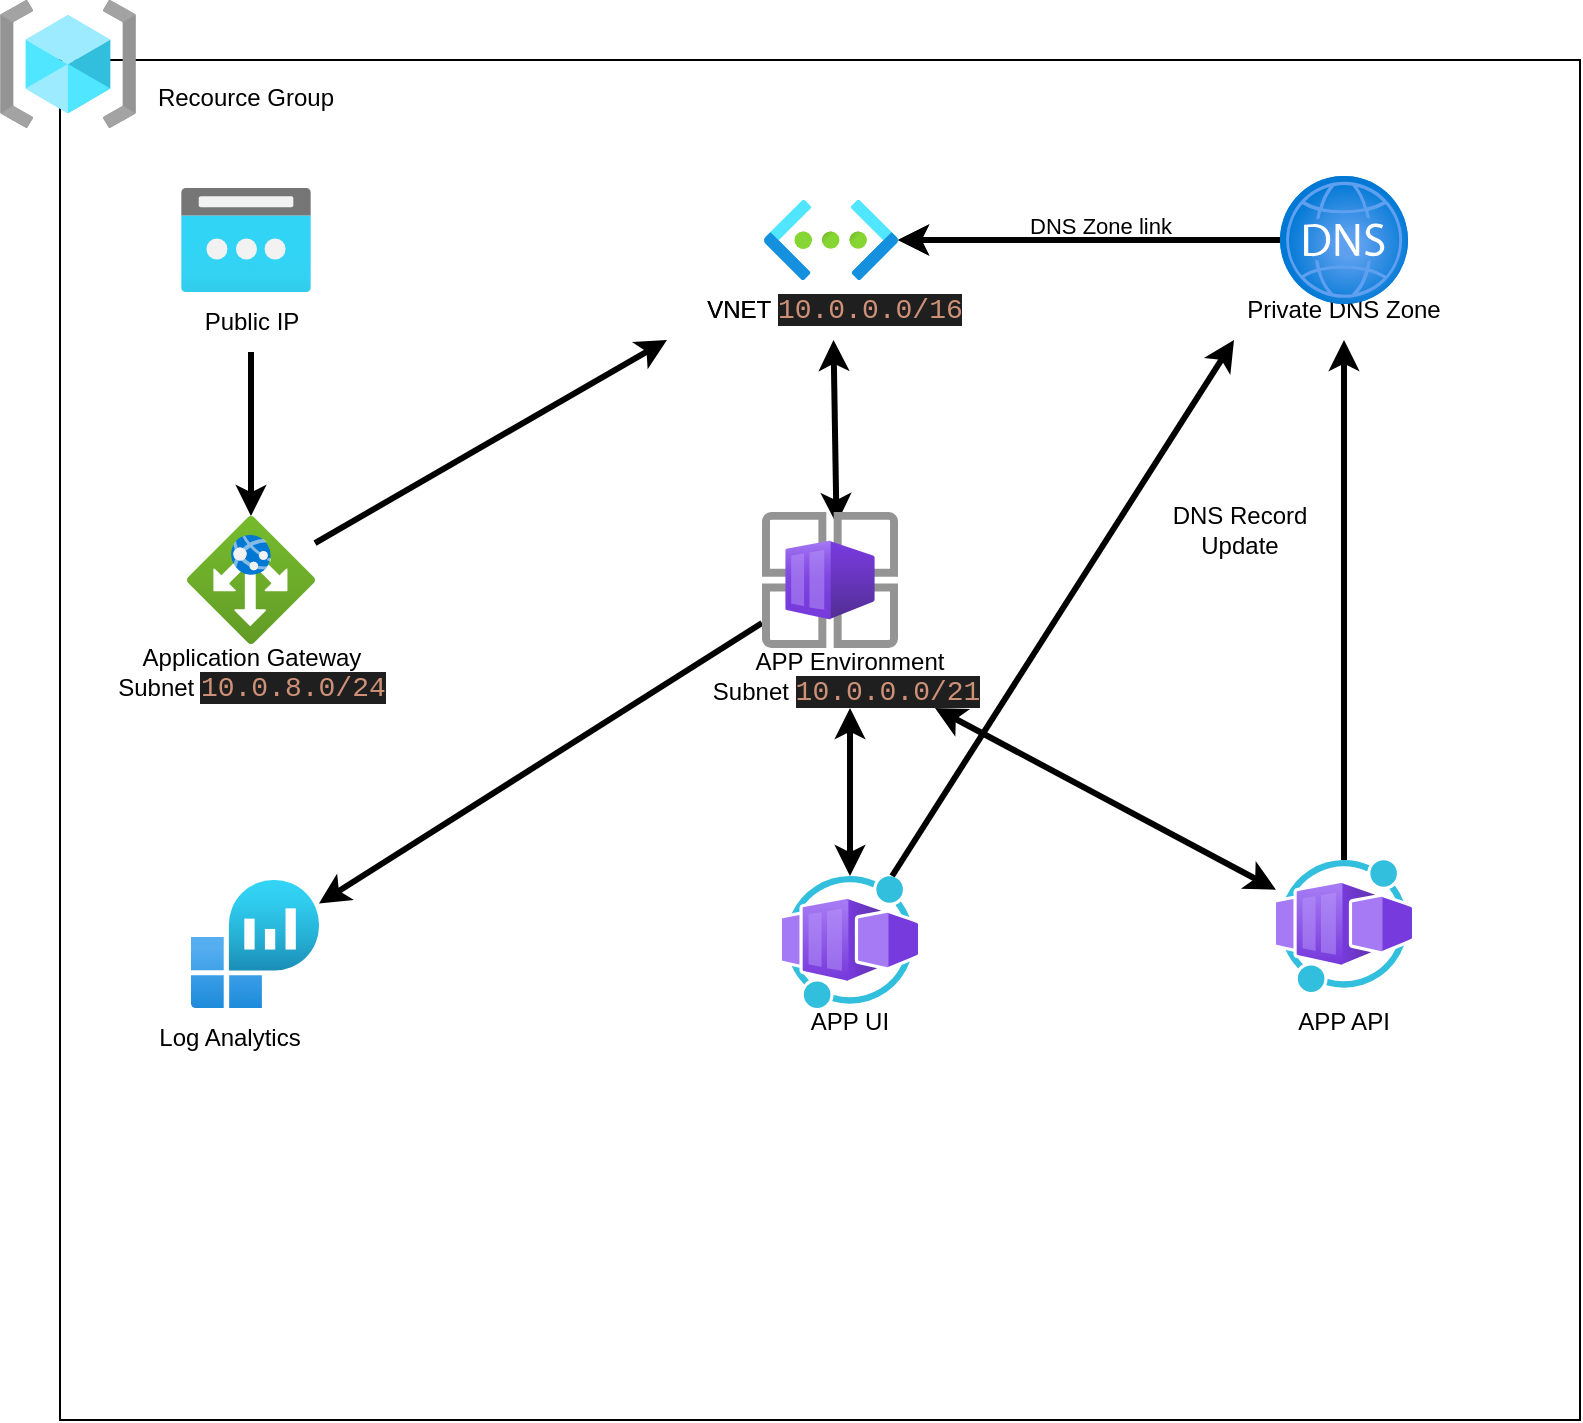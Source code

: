 <mxfile>
    <diagram id="1cY6OjvPbrMT4-AflWbo" name="Page-1">
        <mxGraphModel dx="1239" dy="731" grid="1" gridSize="10" guides="1" tooltips="1" connect="1" arrows="1" fold="1" page="1" pageScale="1" pageWidth="850" pageHeight="1100" math="0" shadow="0">
            <root>
                <mxCell id="0"/>
                <mxCell id="1" parent="0"/>
                <mxCell id="10" value="" style="rounded=0;whiteSpace=wrap;html=1;" vertex="1" parent="1">
                    <mxGeometry x="40" y="40" width="760" height="680" as="geometry"/>
                </mxCell>
                <mxCell id="18" style="edgeStyle=none;html=1;strokeWidth=3;entryX=0;entryY=1;entryDx=0;entryDy=0;" edge="1" parent="1" source="2" target="14">
                    <mxGeometry relative="1" as="geometry"/>
                </mxCell>
                <mxCell id="2" value="" style="aspect=fixed;html=1;points=[];align=center;image;fontSize=12;image=img/lib/azure2/networking/Application_Gateways.svg;" vertex="1" parent="1">
                    <mxGeometry x="103.5" y="268" width="64" height="64" as="geometry"/>
                </mxCell>
                <mxCell id="4" value="" style="aspect=fixed;html=1;points=[];align=center;image;fontSize=12;image=img/lib/azure2/networking/Virtual_Networks.svg;direction=west;" vertex="1" parent="1">
                    <mxGeometry x="392" y="110" width="67" height="40" as="geometry"/>
                </mxCell>
                <mxCell id="38" style="edgeStyle=none;html=1;strokeWidth=3;exitX=0.5;exitY=1;exitDx=0;exitDy=0;" edge="1" parent="1" source="22" target="2">
                    <mxGeometry relative="1" as="geometry"/>
                </mxCell>
                <mxCell id="5" value="" style="aspect=fixed;html=1;points=[];align=center;image;fontSize=12;image=img/lib/azure2/networking/Public_IP_Addresses.svg;" vertex="1" parent="1">
                    <mxGeometry x="100.5" y="104" width="65" height="52" as="geometry"/>
                </mxCell>
                <mxCell id="16" style="edgeStyle=none;html=1;strokeWidth=3;" edge="1" parent="1" source="6" target="4">
                    <mxGeometry relative="1" as="geometry"/>
                </mxCell>
                <mxCell id="17" value="DNS Zone link" style="edgeLabel;html=1;align=center;verticalAlign=middle;resizable=0;points=[];" vertex="1" connectable="0" parent="16">
                    <mxGeometry x="-0.06" y="-7" relative="1" as="geometry">
                        <mxPoint as="offset"/>
                    </mxGeometry>
                </mxCell>
                <mxCell id="6" value="" style="aspect=fixed;html=1;points=[];align=center;image;fontSize=12;image=img/lib/azure2/networking/DNS_Zones.svg;" vertex="1" parent="1">
                    <mxGeometry x="650" y="98" width="64" height="64" as="geometry"/>
                </mxCell>
                <object label="" id="7">
                    <mxCell style="aspect=fixed;html=1;points=[];align=center;image;fontSize=12;image=img/lib/azure2/general/Resource_Groups.svg;" vertex="1" parent="1">
                        <mxGeometry x="10" y="10" width="68" height="64" as="geometry"/>
                    </mxCell>
                </object>
                <mxCell id="21" style="edgeStyle=none;html=1;entryX=0.5;entryY=1;entryDx=0;entryDy=0;strokeWidth=3;startArrow=classic;startFill=1;exitX=0.548;exitY=0.088;exitDx=0;exitDy=0;exitPerimeter=0;" edge="1" parent="1" source="32" target="28">
                    <mxGeometry relative="1" as="geometry">
                        <mxPoint x="578" y="233.333" as="sourcePoint"/>
                    </mxGeometry>
                </mxCell>
                <mxCell id="40" style="edgeStyle=none;html=1;entryX=0.5;entryY=1;entryDx=0;entryDy=0;strokeWidth=3;startArrow=classic;startFill=1;" edge="1" parent="1" source="13" target="20">
                    <mxGeometry relative="1" as="geometry"/>
                </mxCell>
                <mxCell id="51" style="edgeStyle=none;html=1;entryX=0;entryY=1;entryDx=0;entryDy=0;strokeWidth=3;startArrow=none;startFill=0;" edge="1" parent="1" source="13" target="15">
                    <mxGeometry relative="1" as="geometry"/>
                </mxCell>
                <mxCell id="13" value="" style="aspect=fixed;html=1;points=[];align=center;image;fontSize=12;image=img/lib/azure2/other/Worker_Container_App.svg;" vertex="1" parent="1">
                    <mxGeometry x="401" y="448" width="68" height="66" as="geometry"/>
                </mxCell>
                <mxCell id="14" value="VNET&amp;nbsp;&lt;span style=&quot;color: rgb(206, 145, 120); background-color: rgb(31, 31, 31); font-family: Consolas, &amp;quot;Courier New&amp;quot;, monospace; font-size: 14px;&quot;&gt;10.0.0.0/16&lt;/span&gt;" style="text;strokeColor=none;align=center;fillColor=none;html=1;verticalAlign=middle;whiteSpace=wrap;rounded=0;" vertex="1" parent="1">
                    <mxGeometry x="343.5" y="150" width="166.5" height="30" as="geometry"/>
                </mxCell>
                <mxCell id="15" value="Private DNS Zone" style="text;strokeColor=none;align=center;fillColor=none;html=1;verticalAlign=middle;whiteSpace=wrap;rounded=0;" vertex="1" parent="1">
                    <mxGeometry x="627" y="150" width="110" height="30" as="geometry"/>
                </mxCell>
                <mxCell id="19" value="Application Gateway&lt;br&gt;Subnet&amp;nbsp;&lt;span style=&quot;color: rgb(206, 145, 120); background-color: rgb(31, 31, 31); font-family: Consolas, &amp;quot;Courier New&amp;quot;, monospace; font-size: 14px;&quot;&gt;10.0.8.0/24&lt;/span&gt;" style="text;strokeColor=none;align=center;fillColor=none;html=1;verticalAlign=middle;whiteSpace=wrap;rounded=0;" vertex="1" parent="1">
                    <mxGeometry x="65.5" y="332" width="140" height="30" as="geometry"/>
                </mxCell>
                <mxCell id="20" value="APP Environment&lt;br&gt;Subnet&amp;nbsp;&lt;span style=&quot;color: rgb(206, 145, 120); background-color: rgb(31, 31, 31); font-family: Consolas, &amp;quot;Courier New&amp;quot;, monospace; font-size: 14px;&quot;&gt;10.0.0.0/21&lt;/span&gt;&lt;span style=&quot;background-color: initial;&quot;&gt;&amp;nbsp;&lt;/span&gt;" style="text;strokeColor=none;align=center;fillColor=none;html=1;verticalAlign=middle;whiteSpace=wrap;rounded=0;" vertex="1" parent="1">
                    <mxGeometry x="350" y="334" width="170" height="30" as="geometry"/>
                </mxCell>
                <mxCell id="27" value="" style="aspect=fixed;html=1;points=[];align=center;image;fontSize=12;image=img/lib/azure2/networking/Virtual_Networks.svg;direction=west;" vertex="1" parent="1">
                    <mxGeometry x="392" y="110" width="67" height="40" as="geometry"/>
                </mxCell>
                <mxCell id="28" value="VNET&amp;nbsp;&lt;span style=&quot;color: rgb(206, 145, 120); background-color: rgb(31, 31, 31); font-family: Consolas, &amp;quot;Courier New&amp;quot;, monospace; font-size: 14px;&quot;&gt;10.0.0.0/16&lt;/span&gt;" style="text;strokeColor=none;align=center;fillColor=none;html=1;verticalAlign=middle;whiteSpace=wrap;rounded=0;" vertex="1" parent="1">
                    <mxGeometry x="343.5" y="150" width="166.5" height="30" as="geometry"/>
                </mxCell>
                <mxCell id="29" style="edgeStyle=none;html=1;strokeWidth=3;" edge="1" source="31" target="27" parent="1">
                    <mxGeometry relative="1" as="geometry"/>
                </mxCell>
                <mxCell id="31" value="" style="aspect=fixed;html=1;points=[];align=center;image;fontSize=12;image=img/lib/azure2/networking/DNS_Zones.svg;" vertex="1" parent="1">
                    <mxGeometry x="650" y="98" width="64" height="64" as="geometry"/>
                </mxCell>
                <mxCell id="48" style="edgeStyle=none;html=1;strokeWidth=3;startArrow=none;startFill=0;" edge="1" parent="1" source="32" target="46">
                    <mxGeometry relative="1" as="geometry"/>
                </mxCell>
                <mxCell id="32" value="" style="aspect=fixed;html=1;points=[];align=center;image;fontSize=12;image=img/lib/azure2/other/Container_App_Environments.svg;" vertex="1" parent="1">
                    <mxGeometry x="391" y="266" width="68" height="68" as="geometry"/>
                </mxCell>
                <mxCell id="22" value="Public IP" style="text;strokeColor=none;align=center;fillColor=none;html=1;verticalAlign=middle;whiteSpace=wrap;rounded=0;" vertex="1" parent="1">
                    <mxGeometry x="105.5" y="156" width="60" height="30" as="geometry"/>
                </mxCell>
                <mxCell id="39" value="APP UI" style="text;strokeColor=none;align=center;fillColor=none;html=1;verticalAlign=middle;whiteSpace=wrap;rounded=0;" vertex="1" parent="1">
                    <mxGeometry x="405" y="506" width="60" height="30" as="geometry"/>
                </mxCell>
                <mxCell id="42" style="edgeStyle=none;html=1;entryX=0.75;entryY=1;entryDx=0;entryDy=0;strokeWidth=3;startArrow=classic;startFill=1;" edge="1" parent="1" source="41" target="20">
                    <mxGeometry relative="1" as="geometry"/>
                </mxCell>
                <mxCell id="53" style="edgeStyle=none;html=1;strokeWidth=3;startArrow=none;startFill=0;" edge="1" parent="1" source="41" target="15">
                    <mxGeometry relative="1" as="geometry"/>
                </mxCell>
                <mxCell id="41" value="" style="aspect=fixed;html=1;points=[];align=center;image;fontSize=12;image=img/lib/azure2/other/Worker_Container_App.svg;" vertex="1" parent="1">
                    <mxGeometry x="648" y="440" width="68" height="66" as="geometry"/>
                </mxCell>
                <mxCell id="43" value="APP API" style="text;strokeColor=none;align=center;fillColor=none;html=1;verticalAlign=middle;whiteSpace=wrap;rounded=0;" vertex="1" parent="1">
                    <mxGeometry x="652" y="506" width="60" height="30" as="geometry"/>
                </mxCell>
                <mxCell id="45" value="Recource Group" style="text;strokeColor=none;align=center;fillColor=none;html=1;verticalAlign=middle;whiteSpace=wrap;rounded=0;" vertex="1" parent="1">
                    <mxGeometry x="78" y="44" width="110" height="30" as="geometry"/>
                </mxCell>
                <mxCell id="46" value="" style="aspect=fixed;html=1;points=[];align=center;image;fontSize=12;image=img/lib/azure2/analytics/Log_Analytics_Workspaces.svg;" vertex="1" parent="1">
                    <mxGeometry x="105.5" y="450" width="64" height="64" as="geometry"/>
                </mxCell>
                <mxCell id="49" value="Log Analytics" style="text;strokeColor=none;align=center;fillColor=none;html=1;verticalAlign=middle;whiteSpace=wrap;rounded=0;" vertex="1" parent="1">
                    <mxGeometry x="79.5" y="514" width="90" height="30" as="geometry"/>
                </mxCell>
                <mxCell id="54" value="DNS Record&lt;br&gt;Update" style="text;strokeColor=none;align=center;fillColor=none;html=1;verticalAlign=middle;whiteSpace=wrap;rounded=0;" vertex="1" parent="1">
                    <mxGeometry x="580" y="260" width="100" height="30" as="geometry"/>
                </mxCell>
            </root>
        </mxGraphModel>
    </diagram>
</mxfile>